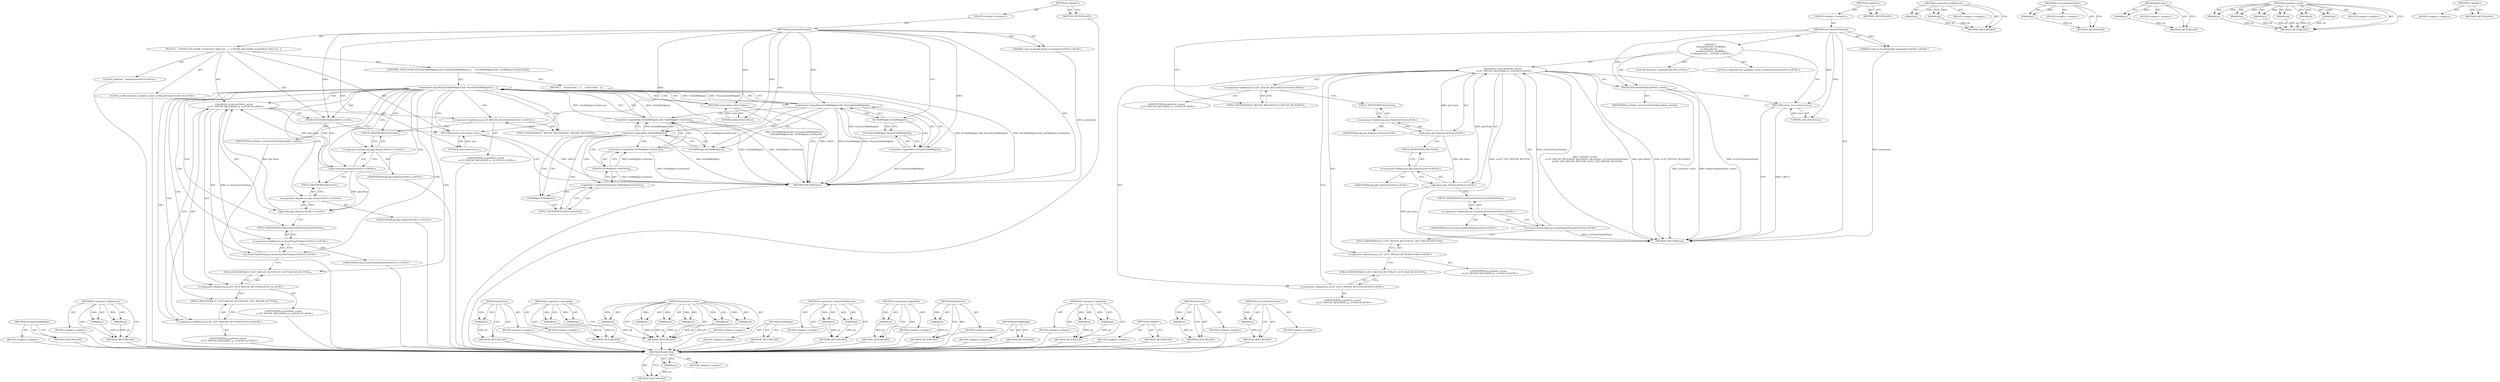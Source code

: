 digraph "ui.EventTimeForNow" {
vulnerable_84 [label=<(METHOD,NotifyClick)>];
vulnerable_85 [label=<(PARAM,p1)>];
vulnerable_86 [label=<(BLOCK,&lt;empty&gt;,&lt;empty&gt;)>];
vulnerable_87 [label=<(METHOD_RETURN,ANY)>];
vulnerable_6 [label=<(METHOD,&lt;global&gt;)<SUB>1</SUB>>];
vulnerable_7 [label=<(BLOCK,&lt;empty&gt;,&lt;empty&gt;)<SUB>1</SUB>>];
vulnerable_8 [label=<(METHOD,AcceleratorPressed)<SUB>1</SUB>>];
vulnerable_9 [label="<(PARAM,const ui::Accelerator&amp; accelerator)<SUB>1</SUB>>"];
vulnerable_10 [label="<(BLOCK,{
   SetState(STATE_NORMAL);
   ui::MouseEvent ...,{
   SetState(STATE_NORMAL);
   ui::MouseEvent ...)<SUB>1</SUB>>"];
vulnerable_11 [label="<(LOCAL,SetState : SetState)<SUB>2</SUB>>"];
vulnerable_12 [label="<(LOCAL,ui.MouseEvent synthetic_event: ui.MouseEvent)<SUB>3</SUB>>"];
vulnerable_13 [label="<(synthetic_event,synthetic_event(
      ui::ET_MOUSE_RELEASED, g...)<SUB>3</SUB>>"];
vulnerable_14 [label="<(&lt;operator&gt;.fieldAccess,ui::ET_MOUSE_RELEASED)<SUB>4</SUB>>"];
vulnerable_15 [label="<(IDENTIFIER,ui,synthetic_event(
      ui::ET_MOUSE_RELEASED, g...)<SUB>4</SUB>>"];
vulnerable_16 [label=<(FIELD_IDENTIFIER,ET_MOUSE_RELEASED,ET_MOUSE_RELEASED)<SUB>4</SUB>>];
vulnerable_17 [label="<(gfx.Point,gfx::Point())<SUB>4</SUB>>"];
vulnerable_18 [label="<(&lt;operator&gt;.fieldAccess,gfx::Point)<SUB>4</SUB>>"];
vulnerable_19 [label="<(IDENTIFIER,gfx,gfx::Point())<SUB>4</SUB>>"];
vulnerable_20 [label=<(FIELD_IDENTIFIER,Point,Point)<SUB>4</SUB>>];
vulnerable_21 [label="<(gfx.Point,gfx::Point())<SUB>4</SUB>>"];
vulnerable_22 [label="<(&lt;operator&gt;.fieldAccess,gfx::Point)<SUB>4</SUB>>"];
vulnerable_23 [label="<(IDENTIFIER,gfx,gfx::Point())<SUB>4</SUB>>"];
vulnerable_24 [label=<(FIELD_IDENTIFIER,Point,Point)<SUB>4</SUB>>];
vulnerable_25 [label="<(ui.EventTimeForNow,ui::EventTimeForNow())<SUB>4</SUB>>"];
vulnerable_26 [label="<(&lt;operator&gt;.fieldAccess,ui::EventTimeForNow)<SUB>4</SUB>>"];
vulnerable_27 [label="<(IDENTIFIER,ui,ui::EventTimeForNow())<SUB>4</SUB>>"];
vulnerable_28 [label=<(FIELD_IDENTIFIER,EventTimeForNow,EventTimeForNow)<SUB>4</SUB>>];
vulnerable_29 [label="<(&lt;operator&gt;.fieldAccess,ui::EF_LEFT_MOUSE_BUTTON)<SUB>5</SUB>>"];
vulnerable_30 [label="<(IDENTIFIER,ui,synthetic_event(
      ui::ET_MOUSE_RELEASED, g...)<SUB>5</SUB>>"];
vulnerable_31 [label=<(FIELD_IDENTIFIER,EF_LEFT_MOUSE_BUTTON,EF_LEFT_MOUSE_BUTTON)<SUB>5</SUB>>];
vulnerable_32 [label="<(&lt;operator&gt;.fieldAccess,ui::EF_LEFT_MOUSE_BUTTON)<SUB>5</SUB>>"];
vulnerable_33 [label="<(IDENTIFIER,ui,synthetic_event(
      ui::ET_MOUSE_RELEASED, g...)<SUB>5</SUB>>"];
vulnerable_34 [label=<(FIELD_IDENTIFIER,EF_LEFT_MOUSE_BUTTON,EF_LEFT_MOUSE_BUTTON)<SUB>5</SUB>>];
vulnerable_35 [label=<(NotifyClick,NotifyClick(synthetic_event))<SUB>6</SUB>>];
vulnerable_36 [label=<(IDENTIFIER,synthetic_event,NotifyClick(synthetic_event))<SUB>6</SUB>>];
vulnerable_37 [label=<(RETURN,return true;,return true;)<SUB>7</SUB>>];
vulnerable_38 [label=<(LITERAL,true,return true;)<SUB>7</SUB>>];
vulnerable_39 [label=<(METHOD_RETURN,bool)<SUB>1</SUB>>];
vulnerable_41 [label=<(METHOD_RETURN,ANY)<SUB>1</SUB>>];
vulnerable_71 [label=<(METHOD,&lt;operator&gt;.fieldAccess)>];
vulnerable_72 [label=<(PARAM,p1)>];
vulnerable_73 [label=<(PARAM,p2)>];
vulnerable_74 [label=<(BLOCK,&lt;empty&gt;,&lt;empty&gt;)>];
vulnerable_75 [label=<(METHOD_RETURN,ANY)>];
vulnerable_80 [label=<(METHOD,ui.EventTimeForNow)>];
vulnerable_81 [label=<(PARAM,p1)>];
vulnerable_82 [label=<(BLOCK,&lt;empty&gt;,&lt;empty&gt;)>];
vulnerable_83 [label=<(METHOD_RETURN,ANY)>];
vulnerable_76 [label=<(METHOD,gfx.Point)>];
vulnerable_77 [label=<(PARAM,p1)>];
vulnerable_78 [label=<(BLOCK,&lt;empty&gt;,&lt;empty&gt;)>];
vulnerable_79 [label=<(METHOD_RETURN,ANY)>];
vulnerable_62 [label=<(METHOD,synthetic_event)>];
vulnerable_63 [label=<(PARAM,p1)>];
vulnerable_64 [label=<(PARAM,p2)>];
vulnerable_65 [label=<(PARAM,p3)>];
vulnerable_66 [label=<(PARAM,p4)>];
vulnerable_67 [label=<(PARAM,p5)>];
vulnerable_68 [label=<(PARAM,p6)>];
vulnerable_69 [label=<(BLOCK,&lt;empty&gt;,&lt;empty&gt;)>];
vulnerable_70 [label=<(METHOD_RETURN,ANY)>];
vulnerable_56 [label=<(METHOD,&lt;global&gt;)<SUB>1</SUB>>];
vulnerable_57 [label=<(BLOCK,&lt;empty&gt;,&lt;empty&gt;)>];
vulnerable_58 [label=<(METHOD_RETURN,ANY)>];
fixed_96 [label=<(METHOD,FocusInChildWidget)>];
fixed_97 [label=<(BLOCK,&lt;empty&gt;,&lt;empty&gt;)>];
fixed_98 [label=<(METHOD_RETURN,ANY)>];
fixed_120 [label=<(METHOD,&lt;operator&gt;.fieldAccess)>];
fixed_121 [label=<(PARAM,p1)>];
fixed_122 [label=<(PARAM,p2)>];
fixed_123 [label=<(BLOCK,&lt;empty&gt;,&lt;empty&gt;)>];
fixed_124 [label=<(METHOD_RETURN,ANY)>];
fixed_6 [label=<(METHOD,&lt;global&gt;)<SUB>1</SUB>>];
fixed_7 [label=<(BLOCK,&lt;empty&gt;,&lt;empty&gt;)<SUB>1</SUB>>];
fixed_8 [label=<(METHOD,AcceleratorPressed)<SUB>1</SUB>>];
fixed_9 [label="<(PARAM,const ui::Accelerator&amp; accelerator)<SUB>1</SUB>>"];
fixed_10 [label=<(BLOCK,{
  // Should only handle accelerators when act...,{
  // Should only handle accelerators when act...)<SUB>1</SUB>>];
fixed_11 [label=<(CONTROL_STRUCTURE,IF,if ((IsChildWidget() &amp;&amp; !FocusInChildWidget()) ||
      (!IsChildWidget() &amp;&amp; !GetWidget()-&gt;IsActive())))<SUB>5</SUB>>];
fixed_12 [label=<(&lt;operator&gt;.logicalOr,(IsChildWidget() &amp;&amp; !FocusInChildWidget()) ||
 ...)<SUB>5</SUB>>];
fixed_13 [label=<(&lt;operator&gt;.logicalAnd,IsChildWidget() &amp;&amp; !FocusInChildWidget())<SUB>5</SUB>>];
fixed_14 [label=<(IsChildWidget,IsChildWidget())<SUB>5</SUB>>];
fixed_15 [label=<(&lt;operator&gt;.logicalNot,!FocusInChildWidget())<SUB>5</SUB>>];
fixed_16 [label=<(FocusInChildWidget,FocusInChildWidget())<SUB>5</SUB>>];
fixed_17 [label=<(&lt;operator&gt;.logicalAnd,!IsChildWidget() &amp;&amp; !GetWidget()-&gt;IsActive())<SUB>6</SUB>>];
fixed_18 [label=<(&lt;operator&gt;.logicalNot,!IsChildWidget())<SUB>6</SUB>>];
fixed_19 [label=<(IsChildWidget,IsChildWidget())<SUB>6</SUB>>];
fixed_20 [label=<(&lt;operator&gt;.logicalNot,!GetWidget()-&gt;IsActive())<SUB>6</SUB>>];
fixed_21 [label=<(IsActive,GetWidget()-&gt;IsActive())<SUB>6</SUB>>];
fixed_22 [label=<(&lt;operator&gt;.indirectFieldAccess,GetWidget()-&gt;IsActive)<SUB>6</SUB>>];
fixed_23 [label=<(GetWidget,GetWidget())<SUB>6</SUB>>];
fixed_24 [label=<(FIELD_IDENTIFIER,IsActive,IsActive)<SUB>6</SUB>>];
fixed_25 [label=<(BLOCK,{
    return false;
  },{
    return false;
  })<SUB>6</SUB>>];
fixed_26 [label=<(RETURN,return false;,return false;)<SUB>7</SUB>>];
fixed_27 [label=<(LITERAL,false,return false;)<SUB>7</SUB>>];
fixed_28 [label="<(LOCAL,SetState : SetState)<SUB>9</SUB>>"];
fixed_29 [label="<(LOCAL,ui.MouseEvent synthetic_event: ui.MouseEvent)<SUB>10</SUB>>"];
fixed_30 [label="<(synthetic_event,synthetic_event(
      ui::ET_MOUSE_RELEASED, g...)<SUB>10</SUB>>"];
fixed_31 [label="<(&lt;operator&gt;.fieldAccess,ui::ET_MOUSE_RELEASED)<SUB>11</SUB>>"];
fixed_32 [label="<(IDENTIFIER,ui,synthetic_event(
      ui::ET_MOUSE_RELEASED, g...)<SUB>11</SUB>>"];
fixed_33 [label=<(FIELD_IDENTIFIER,ET_MOUSE_RELEASED,ET_MOUSE_RELEASED)<SUB>11</SUB>>];
fixed_34 [label="<(gfx.Point,gfx::Point())<SUB>11</SUB>>"];
fixed_35 [label="<(&lt;operator&gt;.fieldAccess,gfx::Point)<SUB>11</SUB>>"];
fixed_36 [label="<(IDENTIFIER,gfx,gfx::Point())<SUB>11</SUB>>"];
fixed_37 [label=<(FIELD_IDENTIFIER,Point,Point)<SUB>11</SUB>>];
fixed_38 [label="<(gfx.Point,gfx::Point())<SUB>11</SUB>>"];
fixed_39 [label="<(&lt;operator&gt;.fieldAccess,gfx::Point)<SUB>11</SUB>>"];
fixed_40 [label="<(IDENTIFIER,gfx,gfx::Point())<SUB>11</SUB>>"];
fixed_41 [label=<(FIELD_IDENTIFIER,Point,Point)<SUB>11</SUB>>];
fixed_42 [label="<(ui.EventTimeForNow,ui::EventTimeForNow())<SUB>11</SUB>>"];
fixed_43 [label="<(&lt;operator&gt;.fieldAccess,ui::EventTimeForNow)<SUB>11</SUB>>"];
fixed_44 [label="<(IDENTIFIER,ui,ui::EventTimeForNow())<SUB>11</SUB>>"];
fixed_45 [label=<(FIELD_IDENTIFIER,EventTimeForNow,EventTimeForNow)<SUB>11</SUB>>];
fixed_46 [label="<(&lt;operator&gt;.fieldAccess,ui::EF_LEFT_MOUSE_BUTTON)<SUB>12</SUB>>"];
fixed_47 [label="<(IDENTIFIER,ui,synthetic_event(
      ui::ET_MOUSE_RELEASED, g...)<SUB>12</SUB>>"];
fixed_48 [label=<(FIELD_IDENTIFIER,EF_LEFT_MOUSE_BUTTON,EF_LEFT_MOUSE_BUTTON)<SUB>12</SUB>>];
fixed_49 [label="<(&lt;operator&gt;.fieldAccess,ui::EF_LEFT_MOUSE_BUTTON)<SUB>12</SUB>>"];
fixed_50 [label="<(IDENTIFIER,ui,synthetic_event(
      ui::ET_MOUSE_RELEASED, g...)<SUB>12</SUB>>"];
fixed_51 [label=<(FIELD_IDENTIFIER,EF_LEFT_MOUSE_BUTTON,EF_LEFT_MOUSE_BUTTON)<SUB>12</SUB>>];
fixed_52 [label=<(NotifyClick,NotifyClick(synthetic_event))<SUB>13</SUB>>];
fixed_53 [label=<(IDENTIFIER,synthetic_event,NotifyClick(synthetic_event))<SUB>13</SUB>>];
fixed_54 [label=<(RETURN,return true;,return true;)<SUB>14</SUB>>];
fixed_55 [label=<(LITERAL,true,return true;)<SUB>14</SUB>>];
fixed_56 [label=<(METHOD_RETURN,bool)<SUB>1</SUB>>];
fixed_58 [label=<(METHOD_RETURN,ANY)<SUB>1</SUB>>];
fixed_125 [label=<(METHOD,gfx.Point)>];
fixed_126 [label=<(PARAM,p1)>];
fixed_127 [label=<(BLOCK,&lt;empty&gt;,&lt;empty&gt;)>];
fixed_128 [label=<(METHOD_RETURN,ANY)>];
fixed_84 [label=<(METHOD,&lt;operator&gt;.logicalAnd)>];
fixed_85 [label=<(PARAM,p1)>];
fixed_86 [label=<(PARAM,p2)>];
fixed_87 [label=<(BLOCK,&lt;empty&gt;,&lt;empty&gt;)>];
fixed_88 [label=<(METHOD_RETURN,ANY)>];
fixed_111 [label=<(METHOD,synthetic_event)>];
fixed_112 [label=<(PARAM,p1)>];
fixed_113 [label=<(PARAM,p2)>];
fixed_114 [label=<(PARAM,p3)>];
fixed_115 [label=<(PARAM,p4)>];
fixed_116 [label=<(PARAM,p5)>];
fixed_117 [label=<(PARAM,p6)>];
fixed_118 [label=<(BLOCK,&lt;empty&gt;,&lt;empty&gt;)>];
fixed_119 [label=<(METHOD_RETURN,ANY)>];
fixed_108 [label=<(METHOD,GetWidget)>];
fixed_109 [label=<(BLOCK,&lt;empty&gt;,&lt;empty&gt;)>];
fixed_110 [label=<(METHOD_RETURN,ANY)>];
fixed_103 [label=<(METHOD,&lt;operator&gt;.indirectFieldAccess)>];
fixed_104 [label=<(PARAM,p1)>];
fixed_105 [label=<(PARAM,p2)>];
fixed_106 [label=<(BLOCK,&lt;empty&gt;,&lt;empty&gt;)>];
fixed_107 [label=<(METHOD_RETURN,ANY)>];
fixed_92 [label=<(METHOD,&lt;operator&gt;.logicalNot)>];
fixed_93 [label=<(PARAM,p1)>];
fixed_94 [label=<(BLOCK,&lt;empty&gt;,&lt;empty&gt;)>];
fixed_95 [label=<(METHOD_RETURN,ANY)>];
fixed_133 [label=<(METHOD,NotifyClick)>];
fixed_134 [label=<(PARAM,p1)>];
fixed_135 [label=<(BLOCK,&lt;empty&gt;,&lt;empty&gt;)>];
fixed_136 [label=<(METHOD_RETURN,ANY)>];
fixed_89 [label=<(METHOD,IsChildWidget)>];
fixed_90 [label=<(BLOCK,&lt;empty&gt;,&lt;empty&gt;)>];
fixed_91 [label=<(METHOD_RETURN,ANY)>];
fixed_79 [label=<(METHOD,&lt;operator&gt;.logicalOr)>];
fixed_80 [label=<(PARAM,p1)>];
fixed_81 [label=<(PARAM,p2)>];
fixed_82 [label=<(BLOCK,&lt;empty&gt;,&lt;empty&gt;)>];
fixed_83 [label=<(METHOD_RETURN,ANY)>];
fixed_73 [label=<(METHOD,&lt;global&gt;)<SUB>1</SUB>>];
fixed_74 [label=<(BLOCK,&lt;empty&gt;,&lt;empty&gt;)>];
fixed_75 [label=<(METHOD_RETURN,ANY)>];
fixed_99 [label=<(METHOD,IsActive)>];
fixed_100 [label=<(PARAM,p1)>];
fixed_101 [label=<(BLOCK,&lt;empty&gt;,&lt;empty&gt;)>];
fixed_102 [label=<(METHOD_RETURN,ANY)>];
fixed_129 [label=<(METHOD,ui.EventTimeForNow)>];
fixed_130 [label=<(PARAM,p1)>];
fixed_131 [label=<(BLOCK,&lt;empty&gt;,&lt;empty&gt;)>];
fixed_132 [label=<(METHOD_RETURN,ANY)>];
vulnerable_84 -> vulnerable_85  [key=0, label="AST: "];
vulnerable_84 -> vulnerable_85  [key=1, label="DDG: "];
vulnerable_84 -> vulnerable_86  [key=0, label="AST: "];
vulnerable_84 -> vulnerable_87  [key=0, label="AST: "];
vulnerable_84 -> vulnerable_87  [key=1, label="CFG: "];
vulnerable_85 -> vulnerable_87  [key=0, label="DDG: p1"];
vulnerable_6 -> vulnerable_7  [key=0, label="AST: "];
vulnerable_6 -> vulnerable_41  [key=0, label="AST: "];
vulnerable_6 -> vulnerable_41  [key=1, label="CFG: "];
vulnerable_7 -> vulnerable_8  [key=0, label="AST: "];
vulnerable_8 -> vulnerable_9  [key=0, label="AST: "];
vulnerable_8 -> vulnerable_9  [key=1, label="DDG: "];
vulnerable_8 -> vulnerable_10  [key=0, label="AST: "];
vulnerable_8 -> vulnerable_39  [key=0, label="AST: "];
vulnerable_8 -> vulnerable_16  [key=0, label="CFG: "];
vulnerable_8 -> vulnerable_37  [key=0, label="DDG: "];
vulnerable_8 -> vulnerable_35  [key=0, label="DDG: "];
vulnerable_8 -> vulnerable_38  [key=0, label="DDG: "];
vulnerable_9 -> vulnerable_39  [key=0, label="DDG: accelerator"];
vulnerable_10 -> vulnerable_11  [key=0, label="AST: "];
vulnerable_10 -> vulnerable_12  [key=0, label="AST: "];
vulnerable_10 -> vulnerable_13  [key=0, label="AST: "];
vulnerable_10 -> vulnerable_35  [key=0, label="AST: "];
vulnerable_10 -> vulnerable_37  [key=0, label="AST: "];
vulnerable_13 -> vulnerable_14  [key=0, label="AST: "];
vulnerable_13 -> vulnerable_17  [key=0, label="AST: "];
vulnerable_13 -> vulnerable_21  [key=0, label="AST: "];
vulnerable_13 -> vulnerable_25  [key=0, label="AST: "];
vulnerable_13 -> vulnerable_29  [key=0, label="AST: "];
vulnerable_13 -> vulnerable_32  [key=0, label="AST: "];
vulnerable_13 -> vulnerable_35  [key=0, label="CFG: "];
vulnerable_13 -> vulnerable_39  [key=0, label="DDG: ui::ET_MOUSE_RELEASED"];
vulnerable_13 -> vulnerable_39  [key=1, label="DDG: gfx::Point()"];
vulnerable_13 -> vulnerable_39  [key=2, label="DDG: ui::EventTimeForNow()"];
vulnerable_13 -> vulnerable_39  [key=3, label="DDG: ui::EF_LEFT_MOUSE_BUTTON"];
vulnerable_13 -> vulnerable_39  [key=4, label="DDG: synthetic_event(
      ui::ET_MOUSE_RELEASED, gfx::Point(), gfx::Point(), ui::EventTimeForNow(),
      ui::EF_LEFT_MOUSE_BUTTON, ui::EF_LEFT_MOUSE_BUTTON)"];
vulnerable_14 -> vulnerable_15  [key=0, label="AST: "];
vulnerable_14 -> vulnerable_16  [key=0, label="AST: "];
vulnerable_14 -> vulnerable_20  [key=0, label="CFG: "];
vulnerable_16 -> vulnerable_14  [key=0, label="CFG: "];
vulnerable_17 -> vulnerable_18  [key=0, label="AST: "];
vulnerable_17 -> vulnerable_24  [key=0, label="CFG: "];
vulnerable_17 -> vulnerable_13  [key=0, label="DDG: gfx::Point"];
vulnerable_17 -> vulnerable_21  [key=0, label="DDG: gfx::Point"];
vulnerable_18 -> vulnerable_19  [key=0, label="AST: "];
vulnerable_18 -> vulnerable_20  [key=0, label="AST: "];
vulnerable_18 -> vulnerable_17  [key=0, label="CFG: "];
vulnerable_20 -> vulnerable_18  [key=0, label="CFG: "];
vulnerable_21 -> vulnerable_22  [key=0, label="AST: "];
vulnerable_21 -> vulnerable_28  [key=0, label="CFG: "];
vulnerable_21 -> vulnerable_39  [key=0, label="DDG: gfx::Point"];
vulnerable_21 -> vulnerable_13  [key=0, label="DDG: gfx::Point"];
vulnerable_22 -> vulnerable_23  [key=0, label="AST: "];
vulnerable_22 -> vulnerable_24  [key=0, label="AST: "];
vulnerable_22 -> vulnerable_21  [key=0, label="CFG: "];
vulnerable_24 -> vulnerable_22  [key=0, label="CFG: "];
vulnerable_25 -> vulnerable_26  [key=0, label="AST: "];
vulnerable_25 -> vulnerable_31  [key=0, label="CFG: "];
vulnerable_25 -> vulnerable_39  [key=0, label="DDG: ui::EventTimeForNow"];
vulnerable_25 -> vulnerable_13  [key=0, label="DDG: ui::EventTimeForNow"];
vulnerable_26 -> vulnerable_27  [key=0, label="AST: "];
vulnerable_26 -> vulnerable_28  [key=0, label="AST: "];
vulnerable_26 -> vulnerable_25  [key=0, label="CFG: "];
vulnerable_28 -> vulnerable_26  [key=0, label="CFG: "];
vulnerable_29 -> vulnerable_30  [key=0, label="AST: "];
vulnerable_29 -> vulnerable_31  [key=0, label="AST: "];
vulnerable_29 -> vulnerable_34  [key=0, label="CFG: "];
vulnerable_31 -> vulnerable_29  [key=0, label="CFG: "];
vulnerable_32 -> vulnerable_33  [key=0, label="AST: "];
vulnerable_32 -> vulnerable_34  [key=0, label="AST: "];
vulnerable_32 -> vulnerable_13  [key=0, label="CFG: "];
vulnerable_34 -> vulnerable_32  [key=0, label="CFG: "];
vulnerable_35 -> vulnerable_36  [key=0, label="AST: "];
vulnerable_35 -> vulnerable_37  [key=0, label="CFG: "];
vulnerable_35 -> vulnerable_39  [key=0, label="DDG: synthetic_event"];
vulnerable_35 -> vulnerable_39  [key=1, label="DDG: NotifyClick(synthetic_event)"];
vulnerable_37 -> vulnerable_38  [key=0, label="AST: "];
vulnerable_37 -> vulnerable_39  [key=0, label="CFG: "];
vulnerable_37 -> vulnerable_39  [key=1, label="DDG: &lt;RET&gt;"];
vulnerable_38 -> vulnerable_37  [key=0, label="DDG: true"];
vulnerable_71 -> vulnerable_72  [key=0, label="AST: "];
vulnerable_71 -> vulnerable_72  [key=1, label="DDG: "];
vulnerable_71 -> vulnerable_74  [key=0, label="AST: "];
vulnerable_71 -> vulnerable_73  [key=0, label="AST: "];
vulnerable_71 -> vulnerable_73  [key=1, label="DDG: "];
vulnerable_71 -> vulnerable_75  [key=0, label="AST: "];
vulnerable_71 -> vulnerable_75  [key=1, label="CFG: "];
vulnerable_72 -> vulnerable_75  [key=0, label="DDG: p1"];
vulnerable_73 -> vulnerable_75  [key=0, label="DDG: p2"];
vulnerable_80 -> vulnerable_81  [key=0, label="AST: "];
vulnerable_80 -> vulnerable_81  [key=1, label="DDG: "];
vulnerable_80 -> vulnerable_82  [key=0, label="AST: "];
vulnerable_80 -> vulnerable_83  [key=0, label="AST: "];
vulnerable_80 -> vulnerable_83  [key=1, label="CFG: "];
vulnerable_81 -> vulnerable_83  [key=0, label="DDG: p1"];
vulnerable_76 -> vulnerable_77  [key=0, label="AST: "];
vulnerable_76 -> vulnerable_77  [key=1, label="DDG: "];
vulnerable_76 -> vulnerable_78  [key=0, label="AST: "];
vulnerable_76 -> vulnerable_79  [key=0, label="AST: "];
vulnerable_76 -> vulnerable_79  [key=1, label="CFG: "];
vulnerable_77 -> vulnerable_79  [key=0, label="DDG: p1"];
vulnerable_62 -> vulnerable_63  [key=0, label="AST: "];
vulnerable_62 -> vulnerable_63  [key=1, label="DDG: "];
vulnerable_62 -> vulnerable_69  [key=0, label="AST: "];
vulnerable_62 -> vulnerable_64  [key=0, label="AST: "];
vulnerable_62 -> vulnerable_64  [key=1, label="DDG: "];
vulnerable_62 -> vulnerable_70  [key=0, label="AST: "];
vulnerable_62 -> vulnerable_70  [key=1, label="CFG: "];
vulnerable_62 -> vulnerable_65  [key=0, label="AST: "];
vulnerable_62 -> vulnerable_65  [key=1, label="DDG: "];
vulnerable_62 -> vulnerable_66  [key=0, label="AST: "];
vulnerable_62 -> vulnerable_66  [key=1, label="DDG: "];
vulnerable_62 -> vulnerable_67  [key=0, label="AST: "];
vulnerable_62 -> vulnerable_67  [key=1, label="DDG: "];
vulnerable_62 -> vulnerable_68  [key=0, label="AST: "];
vulnerable_62 -> vulnerable_68  [key=1, label="DDG: "];
vulnerable_63 -> vulnerable_70  [key=0, label="DDG: p1"];
vulnerable_64 -> vulnerable_70  [key=0, label="DDG: p2"];
vulnerable_65 -> vulnerable_70  [key=0, label="DDG: p3"];
vulnerable_66 -> vulnerable_70  [key=0, label="DDG: p4"];
vulnerable_67 -> vulnerable_70  [key=0, label="DDG: p5"];
vulnerable_68 -> vulnerable_70  [key=0, label="DDG: p6"];
vulnerable_56 -> vulnerable_57  [key=0, label="AST: "];
vulnerable_56 -> vulnerable_58  [key=0, label="AST: "];
vulnerable_56 -> vulnerable_58  [key=1, label="CFG: "];
fixed_96 -> fixed_97  [key=0, label="AST: "];
fixed_96 -> fixed_98  [key=0, label="AST: "];
fixed_96 -> fixed_98  [key=1, label="CFG: "];
fixed_97 -> vulnerable_84  [key=0];
fixed_98 -> vulnerable_84  [key=0];
fixed_120 -> fixed_121  [key=0, label="AST: "];
fixed_120 -> fixed_121  [key=1, label="DDG: "];
fixed_120 -> fixed_123  [key=0, label="AST: "];
fixed_120 -> fixed_122  [key=0, label="AST: "];
fixed_120 -> fixed_122  [key=1, label="DDG: "];
fixed_120 -> fixed_124  [key=0, label="AST: "];
fixed_120 -> fixed_124  [key=1, label="CFG: "];
fixed_121 -> fixed_124  [key=0, label="DDG: p1"];
fixed_122 -> fixed_124  [key=0, label="DDG: p2"];
fixed_123 -> vulnerable_84  [key=0];
fixed_124 -> vulnerable_84  [key=0];
fixed_6 -> fixed_7  [key=0, label="AST: "];
fixed_6 -> fixed_58  [key=0, label="AST: "];
fixed_6 -> fixed_58  [key=1, label="CFG: "];
fixed_7 -> fixed_8  [key=0, label="AST: "];
fixed_8 -> fixed_9  [key=0, label="AST: "];
fixed_8 -> fixed_9  [key=1, label="DDG: "];
fixed_8 -> fixed_10  [key=0, label="AST: "];
fixed_8 -> fixed_56  [key=0, label="AST: "];
fixed_8 -> fixed_14  [key=0, label="CFG: "];
fixed_8 -> fixed_54  [key=0, label="DDG: "];
fixed_8 -> fixed_52  [key=0, label="DDG: "];
fixed_8 -> fixed_55  [key=0, label="DDG: "];
fixed_8 -> fixed_26  [key=0, label="DDG: "];
fixed_8 -> fixed_13  [key=0, label="DDG: "];
fixed_8 -> fixed_27  [key=0, label="DDG: "];
fixed_8 -> fixed_15  [key=0, label="DDG: "];
fixed_8 -> fixed_18  [key=0, label="DDG: "];
fixed_9 -> fixed_56  [key=0, label="DDG: accelerator"];
fixed_10 -> fixed_11  [key=0, label="AST: "];
fixed_10 -> fixed_28  [key=0, label="AST: "];
fixed_10 -> fixed_29  [key=0, label="AST: "];
fixed_10 -> fixed_30  [key=0, label="AST: "];
fixed_10 -> fixed_52  [key=0, label="AST: "];
fixed_10 -> fixed_54  [key=0, label="AST: "];
fixed_11 -> fixed_12  [key=0, label="AST: "];
fixed_11 -> fixed_25  [key=0, label="AST: "];
fixed_12 -> fixed_13  [key=0, label="AST: "];
fixed_12 -> fixed_17  [key=0, label="AST: "];
fixed_12 -> fixed_26  [key=0, label="CFG: "];
fixed_12 -> fixed_26  [key=1, label="CDG: "];
fixed_12 -> fixed_33  [key=0, label="CFG: "];
fixed_12 -> fixed_33  [key=1, label="CDG: "];
fixed_12 -> fixed_56  [key=0, label="DDG: IsChildWidget() &amp;&amp; !FocusInChildWidget()"];
fixed_12 -> fixed_56  [key=1, label="DDG: !IsChildWidget() &amp;&amp; !GetWidget()-&gt;IsActive()"];
fixed_12 -> fixed_56  [key=2, label="DDG: (IsChildWidget() &amp;&amp; !FocusInChildWidget()) ||
      (!IsChildWidget() &amp;&amp; !GetWidget()-&gt;IsActive())"];
fixed_12 -> fixed_30  [key=0, label="CDG: "];
fixed_12 -> fixed_34  [key=0, label="CDG: "];
fixed_12 -> fixed_48  [key=0, label="CDG: "];
fixed_12 -> fixed_49  [key=0, label="CDG: "];
fixed_12 -> fixed_42  [key=0, label="CDG: "];
fixed_12 -> fixed_51  [key=0, label="CDG: "];
fixed_12 -> fixed_52  [key=0, label="CDG: "];
fixed_12 -> fixed_37  [key=0, label="CDG: "];
fixed_12 -> fixed_46  [key=0, label="CDG: "];
fixed_12 -> fixed_38  [key=0, label="CDG: "];
fixed_12 -> fixed_41  [key=0, label="CDG: "];
fixed_12 -> fixed_45  [key=0, label="CDG: "];
fixed_12 -> fixed_35  [key=0, label="CDG: "];
fixed_12 -> fixed_54  [key=0, label="CDG: "];
fixed_12 -> fixed_39  [key=0, label="CDG: "];
fixed_12 -> fixed_31  [key=0, label="CDG: "];
fixed_12 -> fixed_43  [key=0, label="CDG: "];
fixed_13 -> fixed_14  [key=0, label="AST: "];
fixed_13 -> fixed_15  [key=0, label="AST: "];
fixed_13 -> fixed_19  [key=0, label="CFG: "];
fixed_13 -> fixed_19  [key=1, label="CDG: "];
fixed_13 -> fixed_12  [key=0, label="CFG: "];
fixed_13 -> fixed_12  [key=1, label="DDG: IsChildWidget()"];
fixed_13 -> fixed_12  [key=2, label="DDG: !FocusInChildWidget()"];
fixed_13 -> fixed_56  [key=0, label="DDG: IsChildWidget()"];
fixed_13 -> fixed_56  [key=1, label="DDG: !FocusInChildWidget()"];
fixed_13 -> fixed_17  [key=0, label="CDG: "];
fixed_13 -> fixed_18  [key=0, label="CDG: "];
fixed_14 -> fixed_16  [key=0, label="CFG: "];
fixed_14 -> fixed_16  [key=1, label="CDG: "];
fixed_14 -> fixed_13  [key=0, label="CFG: "];
fixed_14 -> fixed_15  [key=0, label="CDG: "];
fixed_15 -> fixed_16  [key=0, label="AST: "];
fixed_15 -> fixed_13  [key=0, label="CFG: "];
fixed_15 -> fixed_13  [key=1, label="DDG: FocusInChildWidget()"];
fixed_15 -> fixed_56  [key=0, label="DDG: FocusInChildWidget()"];
fixed_16 -> fixed_15  [key=0, label="CFG: "];
fixed_17 -> fixed_18  [key=0, label="AST: "];
fixed_17 -> fixed_20  [key=0, label="AST: "];
fixed_17 -> fixed_12  [key=0, label="CFG: "];
fixed_17 -> fixed_12  [key=1, label="DDG: !IsChildWidget()"];
fixed_17 -> fixed_12  [key=2, label="DDG: !GetWidget()-&gt;IsActive()"];
fixed_17 -> fixed_56  [key=0, label="DDG: !IsChildWidget()"];
fixed_17 -> fixed_56  [key=1, label="DDG: !GetWidget()-&gt;IsActive()"];
fixed_18 -> fixed_19  [key=0, label="AST: "];
fixed_18 -> fixed_23  [key=0, label="CFG: "];
fixed_18 -> fixed_23  [key=1, label="CDG: "];
fixed_18 -> fixed_17  [key=0, label="CFG: "];
fixed_18 -> fixed_17  [key=1, label="DDG: IsChildWidget()"];
fixed_18 -> fixed_56  [key=0, label="DDG: IsChildWidget()"];
fixed_18 -> fixed_24  [key=0, label="CDG: "];
fixed_18 -> fixed_21  [key=0, label="CDG: "];
fixed_18 -> fixed_20  [key=0, label="CDG: "];
fixed_18 -> fixed_22  [key=0, label="CDG: "];
fixed_19 -> fixed_18  [key=0, label="CFG: "];
fixed_20 -> fixed_21  [key=0, label="AST: "];
fixed_20 -> fixed_17  [key=0, label="CFG: "];
fixed_20 -> fixed_17  [key=1, label="DDG: GetWidget()-&gt;IsActive()"];
fixed_20 -> fixed_56  [key=0, label="DDG: GetWidget()-&gt;IsActive()"];
fixed_21 -> fixed_22  [key=0, label="AST: "];
fixed_21 -> fixed_20  [key=0, label="CFG: "];
fixed_21 -> fixed_20  [key=1, label="DDG: GetWidget()-&gt;IsActive"];
fixed_21 -> fixed_56  [key=0, label="DDG: GetWidget()-&gt;IsActive"];
fixed_22 -> fixed_23  [key=0, label="AST: "];
fixed_22 -> fixed_24  [key=0, label="AST: "];
fixed_22 -> fixed_21  [key=0, label="CFG: "];
fixed_23 -> fixed_24  [key=0, label="CFG: "];
fixed_24 -> fixed_22  [key=0, label="CFG: "];
fixed_25 -> fixed_26  [key=0, label="AST: "];
fixed_26 -> fixed_27  [key=0, label="AST: "];
fixed_26 -> fixed_56  [key=0, label="CFG: "];
fixed_26 -> fixed_56  [key=1, label="DDG: &lt;RET&gt;"];
fixed_27 -> fixed_26  [key=0, label="DDG: false"];
fixed_28 -> vulnerable_84  [key=0];
fixed_29 -> vulnerable_84  [key=0];
fixed_30 -> fixed_31  [key=0, label="AST: "];
fixed_30 -> fixed_34  [key=0, label="AST: "];
fixed_30 -> fixed_38  [key=0, label="AST: "];
fixed_30 -> fixed_42  [key=0, label="AST: "];
fixed_30 -> fixed_46  [key=0, label="AST: "];
fixed_30 -> fixed_49  [key=0, label="AST: "];
fixed_30 -> fixed_52  [key=0, label="CFG: "];
fixed_31 -> fixed_32  [key=0, label="AST: "];
fixed_31 -> fixed_33  [key=0, label="AST: "];
fixed_31 -> fixed_37  [key=0, label="CFG: "];
fixed_32 -> vulnerable_84  [key=0];
fixed_33 -> fixed_31  [key=0, label="CFG: "];
fixed_34 -> fixed_35  [key=0, label="AST: "];
fixed_34 -> fixed_41  [key=0, label="CFG: "];
fixed_34 -> fixed_30  [key=0, label="DDG: gfx::Point"];
fixed_34 -> fixed_38  [key=0, label="DDG: gfx::Point"];
fixed_35 -> fixed_36  [key=0, label="AST: "];
fixed_35 -> fixed_37  [key=0, label="AST: "];
fixed_35 -> fixed_34  [key=0, label="CFG: "];
fixed_36 -> vulnerable_84  [key=0];
fixed_37 -> fixed_35  [key=0, label="CFG: "];
fixed_38 -> fixed_39  [key=0, label="AST: "];
fixed_38 -> fixed_45  [key=0, label="CFG: "];
fixed_38 -> fixed_30  [key=0, label="DDG: gfx::Point"];
fixed_39 -> fixed_40  [key=0, label="AST: "];
fixed_39 -> fixed_41  [key=0, label="AST: "];
fixed_39 -> fixed_38  [key=0, label="CFG: "];
fixed_40 -> vulnerable_84  [key=0];
fixed_41 -> fixed_39  [key=0, label="CFG: "];
fixed_42 -> fixed_43  [key=0, label="AST: "];
fixed_42 -> fixed_48  [key=0, label="CFG: "];
fixed_42 -> fixed_30  [key=0, label="DDG: ui::EventTimeForNow"];
fixed_43 -> fixed_44  [key=0, label="AST: "];
fixed_43 -> fixed_45  [key=0, label="AST: "];
fixed_43 -> fixed_42  [key=0, label="CFG: "];
fixed_44 -> vulnerable_84  [key=0];
fixed_45 -> fixed_43  [key=0, label="CFG: "];
fixed_46 -> fixed_47  [key=0, label="AST: "];
fixed_46 -> fixed_48  [key=0, label="AST: "];
fixed_46 -> fixed_51  [key=0, label="CFG: "];
fixed_47 -> vulnerable_84  [key=0];
fixed_48 -> fixed_46  [key=0, label="CFG: "];
fixed_49 -> fixed_50  [key=0, label="AST: "];
fixed_49 -> fixed_51  [key=0, label="AST: "];
fixed_49 -> fixed_30  [key=0, label="CFG: "];
fixed_50 -> vulnerable_84  [key=0];
fixed_51 -> fixed_49  [key=0, label="CFG: "];
fixed_52 -> fixed_53  [key=0, label="AST: "];
fixed_52 -> fixed_54  [key=0, label="CFG: "];
fixed_53 -> vulnerable_84  [key=0];
fixed_54 -> fixed_55  [key=0, label="AST: "];
fixed_54 -> fixed_56  [key=0, label="CFG: "];
fixed_54 -> fixed_56  [key=1, label="DDG: &lt;RET&gt;"];
fixed_55 -> fixed_54  [key=0, label="DDG: true"];
fixed_56 -> vulnerable_84  [key=0];
fixed_58 -> vulnerable_84  [key=0];
fixed_125 -> fixed_126  [key=0, label="AST: "];
fixed_125 -> fixed_126  [key=1, label="DDG: "];
fixed_125 -> fixed_127  [key=0, label="AST: "];
fixed_125 -> fixed_128  [key=0, label="AST: "];
fixed_125 -> fixed_128  [key=1, label="CFG: "];
fixed_126 -> fixed_128  [key=0, label="DDG: p1"];
fixed_127 -> vulnerable_84  [key=0];
fixed_128 -> vulnerable_84  [key=0];
fixed_84 -> fixed_85  [key=0, label="AST: "];
fixed_84 -> fixed_85  [key=1, label="DDG: "];
fixed_84 -> fixed_87  [key=0, label="AST: "];
fixed_84 -> fixed_86  [key=0, label="AST: "];
fixed_84 -> fixed_86  [key=1, label="DDG: "];
fixed_84 -> fixed_88  [key=0, label="AST: "];
fixed_84 -> fixed_88  [key=1, label="CFG: "];
fixed_85 -> fixed_88  [key=0, label="DDG: p1"];
fixed_86 -> fixed_88  [key=0, label="DDG: p2"];
fixed_87 -> vulnerable_84  [key=0];
fixed_88 -> vulnerable_84  [key=0];
fixed_111 -> fixed_112  [key=0, label="AST: "];
fixed_111 -> fixed_112  [key=1, label="DDG: "];
fixed_111 -> fixed_118  [key=0, label="AST: "];
fixed_111 -> fixed_113  [key=0, label="AST: "];
fixed_111 -> fixed_113  [key=1, label="DDG: "];
fixed_111 -> fixed_119  [key=0, label="AST: "];
fixed_111 -> fixed_119  [key=1, label="CFG: "];
fixed_111 -> fixed_114  [key=0, label="AST: "];
fixed_111 -> fixed_114  [key=1, label="DDG: "];
fixed_111 -> fixed_115  [key=0, label="AST: "];
fixed_111 -> fixed_115  [key=1, label="DDG: "];
fixed_111 -> fixed_116  [key=0, label="AST: "];
fixed_111 -> fixed_116  [key=1, label="DDG: "];
fixed_111 -> fixed_117  [key=0, label="AST: "];
fixed_111 -> fixed_117  [key=1, label="DDG: "];
fixed_112 -> fixed_119  [key=0, label="DDG: p1"];
fixed_113 -> fixed_119  [key=0, label="DDG: p2"];
fixed_114 -> fixed_119  [key=0, label="DDG: p3"];
fixed_115 -> fixed_119  [key=0, label="DDG: p4"];
fixed_116 -> fixed_119  [key=0, label="DDG: p5"];
fixed_117 -> fixed_119  [key=0, label="DDG: p6"];
fixed_118 -> vulnerable_84  [key=0];
fixed_119 -> vulnerable_84  [key=0];
fixed_108 -> fixed_109  [key=0, label="AST: "];
fixed_108 -> fixed_110  [key=0, label="AST: "];
fixed_108 -> fixed_110  [key=1, label="CFG: "];
fixed_109 -> vulnerable_84  [key=0];
fixed_110 -> vulnerable_84  [key=0];
fixed_103 -> fixed_104  [key=0, label="AST: "];
fixed_103 -> fixed_104  [key=1, label="DDG: "];
fixed_103 -> fixed_106  [key=0, label="AST: "];
fixed_103 -> fixed_105  [key=0, label="AST: "];
fixed_103 -> fixed_105  [key=1, label="DDG: "];
fixed_103 -> fixed_107  [key=0, label="AST: "];
fixed_103 -> fixed_107  [key=1, label="CFG: "];
fixed_104 -> fixed_107  [key=0, label="DDG: p1"];
fixed_105 -> fixed_107  [key=0, label="DDG: p2"];
fixed_106 -> vulnerable_84  [key=0];
fixed_107 -> vulnerable_84  [key=0];
fixed_92 -> fixed_93  [key=0, label="AST: "];
fixed_92 -> fixed_93  [key=1, label="DDG: "];
fixed_92 -> fixed_94  [key=0, label="AST: "];
fixed_92 -> fixed_95  [key=0, label="AST: "];
fixed_92 -> fixed_95  [key=1, label="CFG: "];
fixed_93 -> fixed_95  [key=0, label="DDG: p1"];
fixed_94 -> vulnerable_84  [key=0];
fixed_95 -> vulnerable_84  [key=0];
fixed_133 -> fixed_134  [key=0, label="AST: "];
fixed_133 -> fixed_134  [key=1, label="DDG: "];
fixed_133 -> fixed_135  [key=0, label="AST: "];
fixed_133 -> fixed_136  [key=0, label="AST: "];
fixed_133 -> fixed_136  [key=1, label="CFG: "];
fixed_134 -> fixed_136  [key=0, label="DDG: p1"];
fixed_135 -> vulnerable_84  [key=0];
fixed_136 -> vulnerable_84  [key=0];
fixed_89 -> fixed_90  [key=0, label="AST: "];
fixed_89 -> fixed_91  [key=0, label="AST: "];
fixed_89 -> fixed_91  [key=1, label="CFG: "];
fixed_90 -> vulnerable_84  [key=0];
fixed_91 -> vulnerable_84  [key=0];
fixed_79 -> fixed_80  [key=0, label="AST: "];
fixed_79 -> fixed_80  [key=1, label="DDG: "];
fixed_79 -> fixed_82  [key=0, label="AST: "];
fixed_79 -> fixed_81  [key=0, label="AST: "];
fixed_79 -> fixed_81  [key=1, label="DDG: "];
fixed_79 -> fixed_83  [key=0, label="AST: "];
fixed_79 -> fixed_83  [key=1, label="CFG: "];
fixed_80 -> fixed_83  [key=0, label="DDG: p1"];
fixed_81 -> fixed_83  [key=0, label="DDG: p2"];
fixed_82 -> vulnerable_84  [key=0];
fixed_83 -> vulnerable_84  [key=0];
fixed_73 -> fixed_74  [key=0, label="AST: "];
fixed_73 -> fixed_75  [key=0, label="AST: "];
fixed_73 -> fixed_75  [key=1, label="CFG: "];
fixed_74 -> vulnerable_84  [key=0];
fixed_75 -> vulnerable_84  [key=0];
fixed_99 -> fixed_100  [key=0, label="AST: "];
fixed_99 -> fixed_100  [key=1, label="DDG: "];
fixed_99 -> fixed_101  [key=0, label="AST: "];
fixed_99 -> fixed_102  [key=0, label="AST: "];
fixed_99 -> fixed_102  [key=1, label="CFG: "];
fixed_100 -> fixed_102  [key=0, label="DDG: p1"];
fixed_101 -> vulnerable_84  [key=0];
fixed_102 -> vulnerable_84  [key=0];
fixed_129 -> fixed_130  [key=0, label="AST: "];
fixed_129 -> fixed_130  [key=1, label="DDG: "];
fixed_129 -> fixed_131  [key=0, label="AST: "];
fixed_129 -> fixed_132  [key=0, label="AST: "];
fixed_129 -> fixed_132  [key=1, label="CFG: "];
fixed_130 -> fixed_132  [key=0, label="DDG: p1"];
fixed_131 -> vulnerable_84  [key=0];
fixed_132 -> vulnerable_84  [key=0];
}
